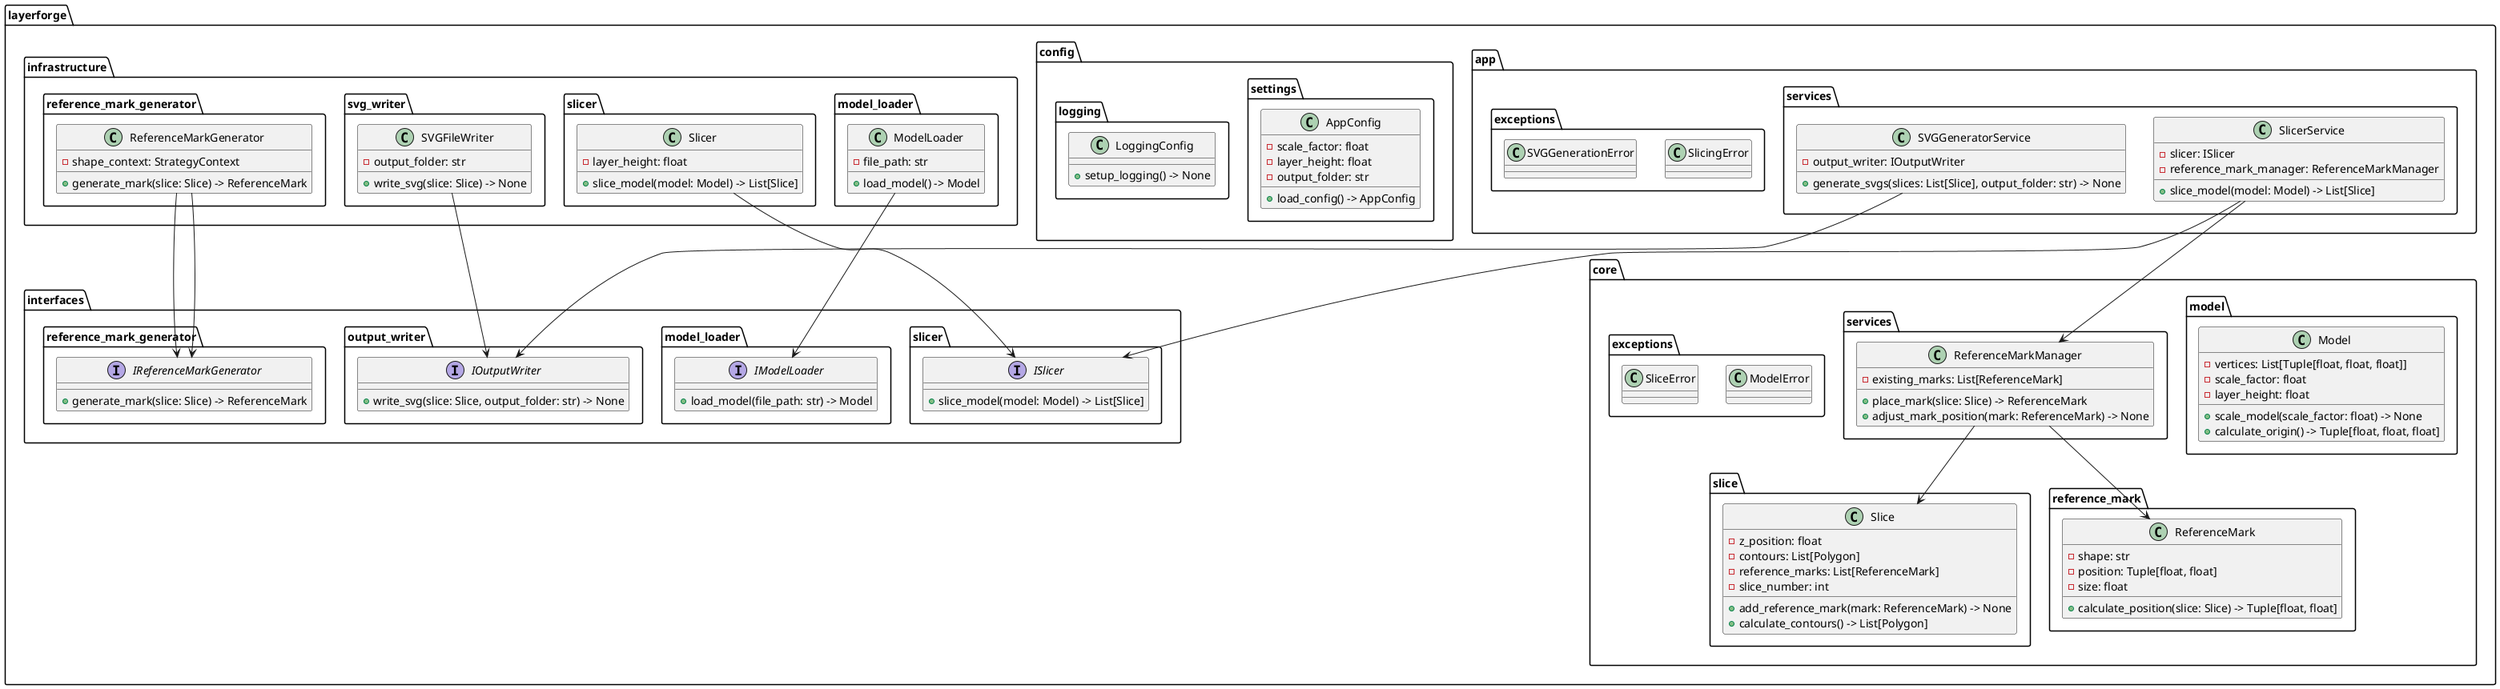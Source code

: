 @startuml
package "layerforge.app" {
  package "services" {
    class SlicerService {
      - slicer: ISlicer
      - reference_mark_manager: ReferenceMarkManager
      + slice_model(model: Model) -> List[Slice]
    }

    class SVGGeneratorService {
      - output_writer: IOutputWriter
      + generate_svgs(slices: List[Slice], output_folder: str) -> None
    }
  }

  package "exceptions" {
    class SlicingError
    class SVGGenerationError
  }
}

package "layerforge.config" {
  package "settings" {
    class AppConfig {
      - scale_factor: float
      - layer_height: float
      - output_folder: str
      + load_config() -> AppConfig
    }
  }

  package "logging" {
    class LoggingConfig {
      + setup_logging() -> None
    }
  }
}

package "layerforge.core" {
  package "model" {
    class Model {
      - vertices: List[Tuple[float, float, float]]
      - scale_factor: float
      - layer_height: float
      + scale_model(scale_factor: float) -> None
      + calculate_origin() -> Tuple[float, float, float]
    }
  }

  package "slice" {
    class Slice {
      - z_position: float
      - contours: List[Polygon]
      - reference_marks: List[ReferenceMark]
      - slice_number: int
      + add_reference_mark(mark: ReferenceMark) -> None
      + calculate_contours() -> List[Polygon]
    }
  }

  package "reference_mark" {
    class ReferenceMark {
      - shape: str
      - position: Tuple[float, float]
      - size: float
      + calculate_position(slice: Slice) -> Tuple[float, float]
    }
  }

  package "services" {
    class ReferenceMarkManager {
      - existing_marks: List[ReferenceMark]
      + place_mark(slice: Slice) -> ReferenceMark
      + adjust_mark_position(mark: ReferenceMark) -> None
    }
  }

  package "exceptions" {
    class ModelError
    class SliceError
  }
}

package "layerforge.infrastructure" {
  package "model_loader" {
    class ModelLoader {
      - file_path: str
      + load_model() -> Model
    }
  }

  package "slicer" {
    class Slicer {
      - layer_height: float
      + slice_model(model: Model) -> List[Slice]
    }
  }

  package "svg_writer" {
    class SVGFileWriter {
      - output_folder: str
      + write_svg(slice: Slice) -> None
    }
  }

  package "reference_mark_generator" {
    class ReferenceMarkGenerator {
      - shape_context: StrategyContext
      + generate_mark(slice: Slice) -> ReferenceMark
    }
  }
}

package "layerforge.interfaces" {
  package "model_loader" {
    interface IModelLoader {
      + load_model(file_path: str) -> Model
    }
  }

  package "slicer" {
    interface ISlicer {
      + slice_model(model: Model) -> List[Slice]
    }
  }

  package "output_writer" {
    interface IOutputWriter {
      + write_svg(slice: Slice, output_folder: str) -> None
    }
  }

  package "reference_mark_generator" {
    interface IReferenceMarkGenerator {
      + generate_mark(slice: Slice) -> ReferenceMark
    }
  }
}

SlicerService --> ISlicer
SlicerService --> ReferenceMarkManager
SVGGeneratorService --> IOutputWriter
ReferenceMarkManager --> ReferenceMark
ReferenceMarkManager --> Slice
ReferenceMarkGenerator --> IReferenceMarkGenerator
ModelLoader --> IModelLoader
Slicer --> ISlicer
SVGFileWriter --> IOutputWriter
ReferenceMarkGenerator --> IReferenceMarkGenerator
@enduml
